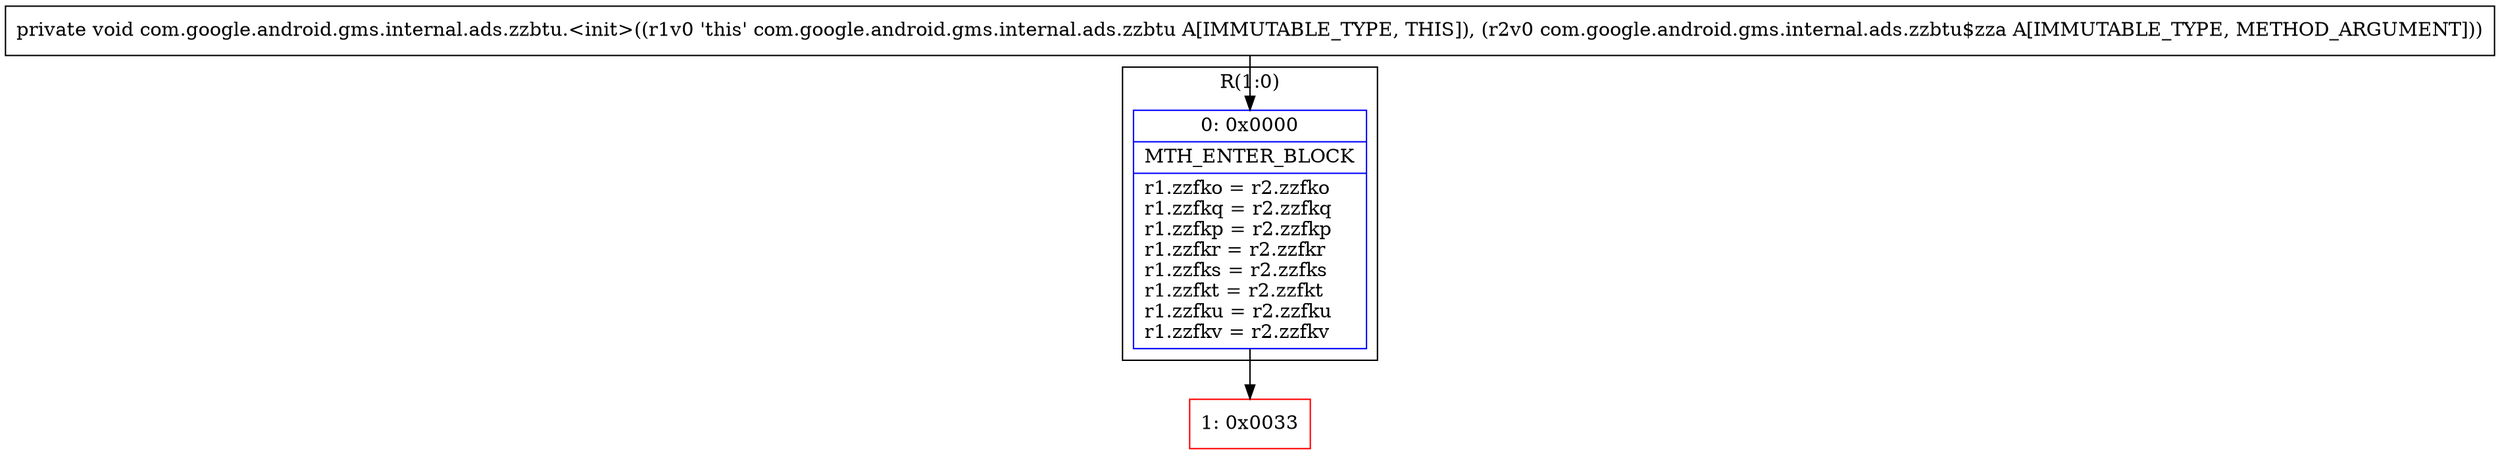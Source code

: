 digraph "CFG forcom.google.android.gms.internal.ads.zzbtu.\<init\>(Lcom\/google\/android\/gms\/internal\/ads\/zzbtu$zza;)V" {
subgraph cluster_Region_1063564991 {
label = "R(1:0)";
node [shape=record,color=blue];
Node_0 [shape=record,label="{0\:\ 0x0000|MTH_ENTER_BLOCK\l|r1.zzfko = r2.zzfko\lr1.zzfkq = r2.zzfkq\lr1.zzfkp = r2.zzfkp\lr1.zzfkr = r2.zzfkr\lr1.zzfks = r2.zzfks\lr1.zzfkt = r2.zzfkt\lr1.zzfku = r2.zzfku\lr1.zzfkv = r2.zzfkv\l}"];
}
Node_1 [shape=record,color=red,label="{1\:\ 0x0033}"];
MethodNode[shape=record,label="{private void com.google.android.gms.internal.ads.zzbtu.\<init\>((r1v0 'this' com.google.android.gms.internal.ads.zzbtu A[IMMUTABLE_TYPE, THIS]), (r2v0 com.google.android.gms.internal.ads.zzbtu$zza A[IMMUTABLE_TYPE, METHOD_ARGUMENT])) }"];
MethodNode -> Node_0;
Node_0 -> Node_1;
}

